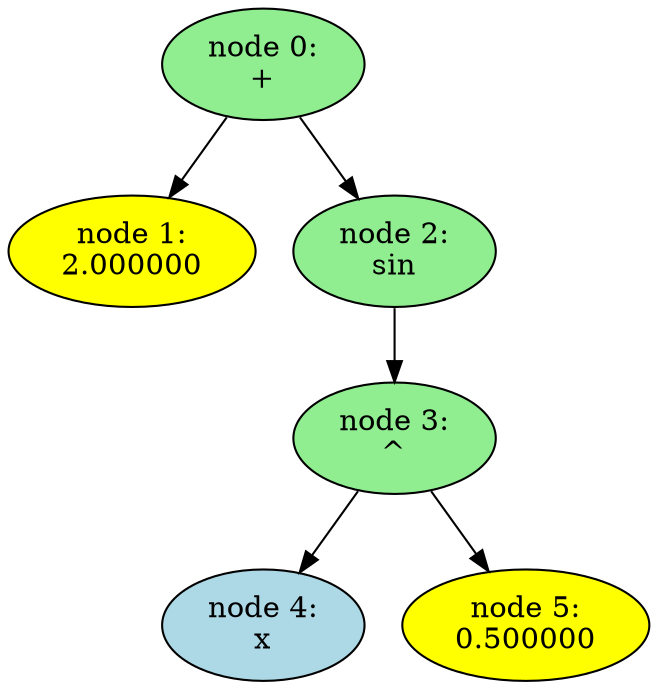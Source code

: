 digraph "output_files/graph3" {
"node 0:
+";
	"node 0:
+"[style="filled",fillcolor="lightgreen"]
	"node 0:
+"->"node 1:
2.000000";
	"node 1:
2.000000"[style="filled",fillcolor="yellow"]
	"node 0:
+"->"node 2:
sin";
	"node 2:
sin"[style="filled",fillcolor="lightgreen"]
	"node 2:
sin"->"node 3:
^";
	"node 3:
^"[style="filled",fillcolor="lightgreen"]
	"node 3:
^"->"node 4:
x";
	"node 4:
x"[style="filled",fillcolor="lightblue"]
	"node 3:
^"->"node 5:
0.500000";
	"node 5:
0.500000"[style="filled",fillcolor="yellow"]
}
